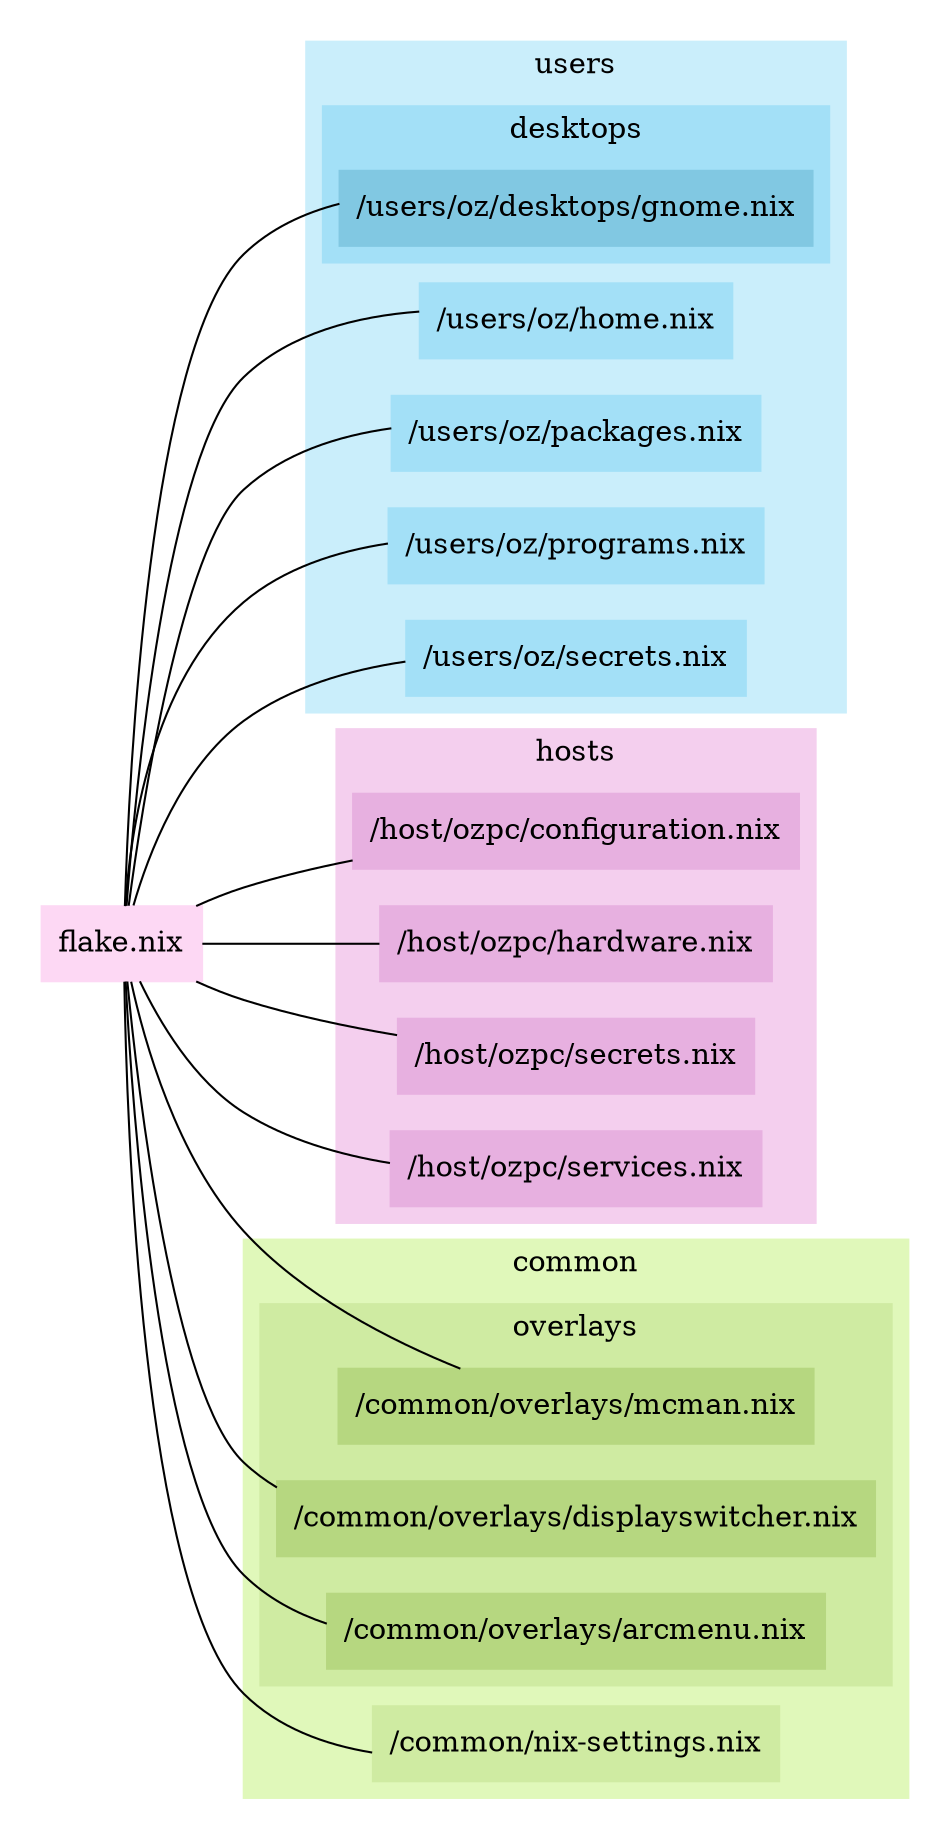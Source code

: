 graph flake {
    rankdir="LR";
    node [shape="box", style="filled"];
    subgraph cluster_flake {
        style="filled";
        color="#ffffffff";
        "flake.nix" [color="#fdd8f4ff"];
        "flake.nix" -- "/common/nix-settings.nix";
        "flake.nix" -- "/host/ozpc/configuration.nix";
        "flake.nix" -- "/host/ozpc/hardware.nix";
        "flake.nix" -- "/host/ozpc/secrets.nix";
        "flake.nix" -- "/host/ozpc/services.nix";
        "flake.nix" -- "/users/oz/home.nix";
        "flake.nix" -- "/users/oz/packages.nix";
        "flake.nix" -- "/users/oz/programs.nix";
        "flake.nix" -- "/users/oz/secrets.nix";
        "flake.nix" -- "/users/oz/desktops/gnome.nix";
        "flake.nix" -- "/common/overlays/mcman.nix";
        "flake.nix" -- "/common/overlays/displayswitcher.nix";
        "flake.nix" -- "/common/overlays/arcmenu.nix";
        subgraph cluster_common {
            label="common";
            style="filled";
            color="#e0f8baff";
            "/common/nix-settings.nix" [color="#cfeba2ff"];
            subgraph cluster_common_overlays {
                label="overlays";
                style="filled";
                color="#cfeba2ff";
                "/common/overlays/mcman.nix" [color="#b6d780ff"];
                "/common/overlays/displayswitcher.nix" [color="#b6d780ff"];
                "/common/overlays/arcmenu.nix" [color="#b6d780ff"];
            }
        }
        subgraph cluster_hosts {
            label="hosts";
            style="filled";
            color="#f4cfeeff";
            "/host/ozpc/services.nix" [color="#e7b0e0ff"];
            "/host/ozpc/secrets.nix" [color="#e7b0e0ff"];
            "/host/ozpc/hardware.nix" [color="#e7b0e0ff"];
            "/host/ozpc/configuration.nix" [color="#e7b0e0ff"];
        }
        subgraph cluster_users {
            label="users";
            style="filled";
            color="#caeefbff";
            "/users/oz/secrets.nix" [color="#a3e0f7ff"];
            "/users/oz/programs.nix" [color="#a3e0f7ff"];
            "/users/oz/packages.nix" [color="#a3e0f7ff"];
            "/users/oz/home.nix" [color="#a3e0f7ff"];
            subgraph cluster_users_desktops {
                label="desktops";
                style="filled";
                color="#a3e0f7ff";
                "/users/oz/desktops/gnome.nix" [color="#81c8e2ff"];
            }
        }
    }
}
